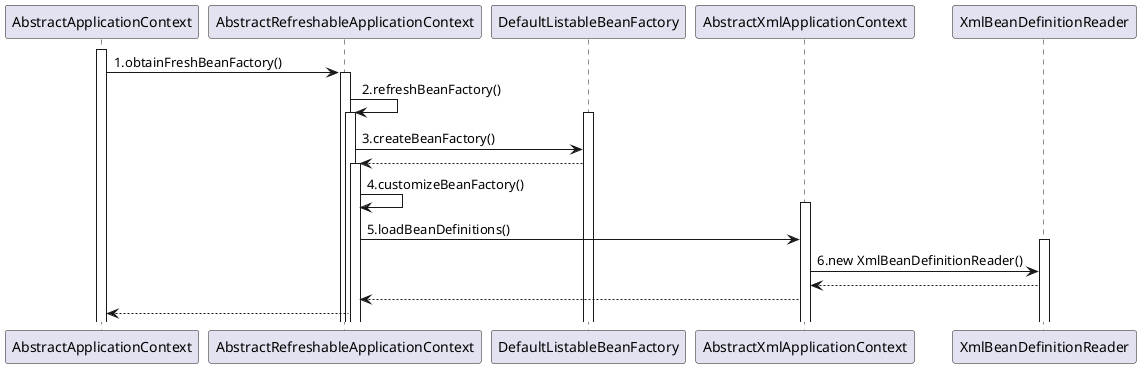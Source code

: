 @startuml
activate AbstractApplicationContext
AbstractApplicationContext->AbstractRefreshableApplicationContext:1.obtainFreshBeanFactory()
activate AbstractRefreshableApplicationContext
AbstractRefreshableApplicationContext->AbstractRefreshableApplicationContext:2.refreshBeanFactory()
activate AbstractRefreshableApplicationContext
activate DefaultListableBeanFactory
AbstractRefreshableApplicationContext->DefaultListableBeanFactory:3.createBeanFactory()
AbstractRefreshableApplicationContext<--DefaultListableBeanFactory
activate AbstractRefreshableApplicationContext
AbstractRefreshableApplicationContext->AbstractRefreshableApplicationContext:4.customizeBeanFactory()
activate AbstractXmlApplicationContext
AbstractRefreshableApplicationContext->AbstractXmlApplicationContext:5.loadBeanDefinitions()
activate XmlBeanDefinitionReader
AbstractXmlApplicationContext->XmlBeanDefinitionReader:6.new XmlBeanDefinitionReader()
XmlBeanDefinitionReader-->AbstractXmlApplicationContext
AbstractXmlApplicationContext-->AbstractRefreshableApplicationContext
AbstractApplicationContext<--AbstractRefreshableApplicationContext
@enduml